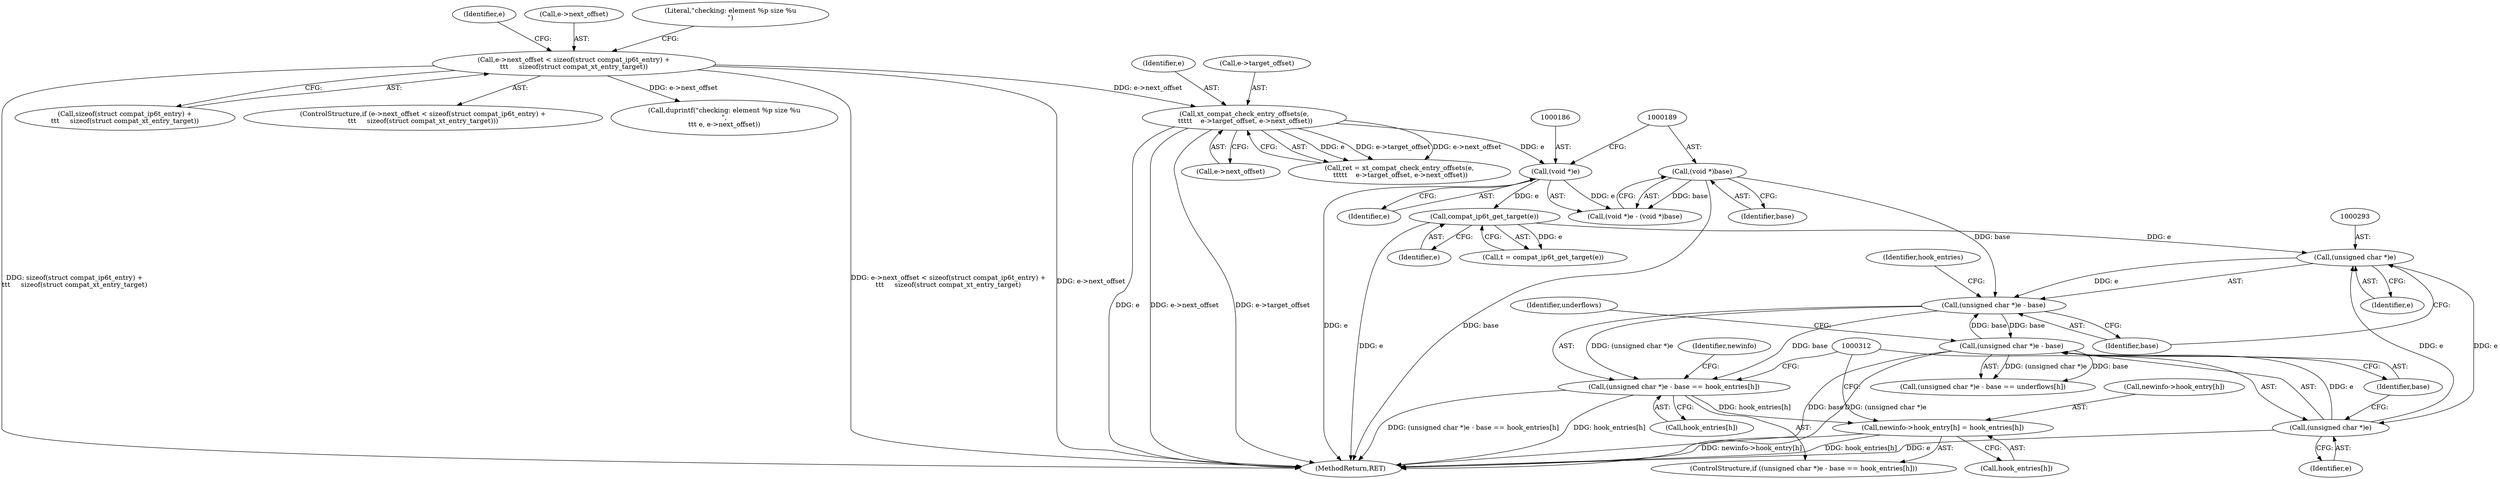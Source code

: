 digraph "0_linux_ce683e5f9d045e5d67d1312a42b359cb2ab2a13c_3@pointer" {
"1000290" [label="(Call,(unsigned char *)e - base == hook_entries[h])"];
"1000291" [label="(Call,(unsigned char *)e - base)"];
"1000292" [label="(Call,(unsigned char *)e)"];
"1000215" [label="(Call,compat_ip6t_get_target(e))"];
"1000185" [label="(Call,(void *)e)"];
"1000163" [label="(Call,xt_compat_check_entry_offsets(e,\n \t\t\t\t\t    e->target_offset, e->next_offset))"];
"1000132" [label="(Call,e->next_offset < sizeof(struct compat_ip6t_entry) +\n\t\t\t     sizeof(struct compat_xt_entry_target))"];
"1000311" [label="(Call,(unsigned char *)e)"];
"1000188" [label="(Call,(void *)base)"];
"1000310" [label="(Call,(unsigned char *)e - base)"];
"1000299" [label="(Call,newinfo->hook_entry[h] = hook_entries[h])"];
"1000296" [label="(Call,hook_entries[h])"];
"1000294" [label="(Identifier,e)"];
"1000142" [label="(Call,duprintf(\"checking: element %p size %u\n\",\n\t\t\t e, e->next_offset))"];
"1000314" [label="(Identifier,base)"];
"1000168" [label="(Call,e->next_offset)"];
"1000156" [label="(Identifier,e)"];
"1000316" [label="(Identifier,underflows)"];
"1000163" [label="(Call,xt_compat_check_entry_offsets(e,\n \t\t\t\t\t    e->target_offset, e->next_offset))"];
"1000375" [label="(MethodReturn,RET)"];
"1000136" [label="(Call,sizeof(struct compat_ip6t_entry) +\n\t\t\t     sizeof(struct compat_xt_entry_target))"];
"1000161" [label="(Call,ret = xt_compat_check_entry_offsets(e,\n \t\t\t\t\t    e->target_offset, e->next_offset))"];
"1000300" [label="(Call,newinfo->hook_entry[h])"];
"1000216" [label="(Identifier,e)"];
"1000164" [label="(Identifier,e)"];
"1000311" [label="(Call,(unsigned char *)e)"];
"1000310" [label="(Call,(unsigned char *)e - base)"];
"1000185" [label="(Call,(void *)e)"];
"1000165" [label="(Call,e->target_offset)"];
"1000290" [label="(Call,(unsigned char *)e - base == hook_entries[h])"];
"1000131" [label="(ControlStructure,if (e->next_offset < sizeof(struct compat_ip6t_entry) +\n\t\t\t     sizeof(struct compat_xt_entry_target)))"];
"1000133" [label="(Call,e->next_offset)"];
"1000297" [label="(Identifier,hook_entries)"];
"1000309" [label="(Call,(unsigned char *)e - base == underflows[h])"];
"1000313" [label="(Identifier,e)"];
"1000184" [label="(Call,(void *)e - (void *)base)"];
"1000305" [label="(Call,hook_entries[h])"];
"1000187" [label="(Identifier,e)"];
"1000292" [label="(Call,(unsigned char *)e)"];
"1000132" [label="(Call,e->next_offset < sizeof(struct compat_ip6t_entry) +\n\t\t\t     sizeof(struct compat_xt_entry_target))"];
"1000295" [label="(Identifier,base)"];
"1000289" [label="(ControlStructure,if ((unsigned char *)e - base == hook_entries[h]))"];
"1000188" [label="(Call,(void *)base)"];
"1000143" [label="(Literal,\"checking: element %p size %u\n\")"];
"1000302" [label="(Identifier,newinfo)"];
"1000299" [label="(Call,newinfo->hook_entry[h] = hook_entries[h])"];
"1000291" [label="(Call,(unsigned char *)e - base)"];
"1000213" [label="(Call,t = compat_ip6t_get_target(e))"];
"1000190" [label="(Identifier,base)"];
"1000215" [label="(Call,compat_ip6t_get_target(e))"];
"1000290" -> "1000289"  [label="AST: "];
"1000290" -> "1000296"  [label="CFG: "];
"1000291" -> "1000290"  [label="AST: "];
"1000296" -> "1000290"  [label="AST: "];
"1000302" -> "1000290"  [label="CFG: "];
"1000312" -> "1000290"  [label="CFG: "];
"1000290" -> "1000375"  [label="DDG: (unsigned char *)e - base == hook_entries[h]"];
"1000290" -> "1000375"  [label="DDG: hook_entries[h]"];
"1000291" -> "1000290"  [label="DDG: (unsigned char *)e"];
"1000291" -> "1000290"  [label="DDG: base"];
"1000290" -> "1000299"  [label="DDG: hook_entries[h]"];
"1000291" -> "1000295"  [label="CFG: "];
"1000292" -> "1000291"  [label="AST: "];
"1000295" -> "1000291"  [label="AST: "];
"1000297" -> "1000291"  [label="CFG: "];
"1000292" -> "1000291"  [label="DDG: e"];
"1000188" -> "1000291"  [label="DDG: base"];
"1000310" -> "1000291"  [label="DDG: base"];
"1000291" -> "1000310"  [label="DDG: base"];
"1000292" -> "1000294"  [label="CFG: "];
"1000293" -> "1000292"  [label="AST: "];
"1000294" -> "1000292"  [label="AST: "];
"1000295" -> "1000292"  [label="CFG: "];
"1000215" -> "1000292"  [label="DDG: e"];
"1000311" -> "1000292"  [label="DDG: e"];
"1000292" -> "1000311"  [label="DDG: e"];
"1000215" -> "1000213"  [label="AST: "];
"1000215" -> "1000216"  [label="CFG: "];
"1000216" -> "1000215"  [label="AST: "];
"1000213" -> "1000215"  [label="CFG: "];
"1000215" -> "1000375"  [label="DDG: e"];
"1000215" -> "1000213"  [label="DDG: e"];
"1000185" -> "1000215"  [label="DDG: e"];
"1000185" -> "1000184"  [label="AST: "];
"1000185" -> "1000187"  [label="CFG: "];
"1000186" -> "1000185"  [label="AST: "];
"1000187" -> "1000185"  [label="AST: "];
"1000189" -> "1000185"  [label="CFG: "];
"1000185" -> "1000375"  [label="DDG: e"];
"1000185" -> "1000184"  [label="DDG: e"];
"1000163" -> "1000185"  [label="DDG: e"];
"1000163" -> "1000161"  [label="AST: "];
"1000163" -> "1000168"  [label="CFG: "];
"1000164" -> "1000163"  [label="AST: "];
"1000165" -> "1000163"  [label="AST: "];
"1000168" -> "1000163"  [label="AST: "];
"1000161" -> "1000163"  [label="CFG: "];
"1000163" -> "1000375"  [label="DDG: e"];
"1000163" -> "1000375"  [label="DDG: e->next_offset"];
"1000163" -> "1000375"  [label="DDG: e->target_offset"];
"1000163" -> "1000161"  [label="DDG: e"];
"1000163" -> "1000161"  [label="DDG: e->target_offset"];
"1000163" -> "1000161"  [label="DDG: e->next_offset"];
"1000132" -> "1000163"  [label="DDG: e->next_offset"];
"1000132" -> "1000131"  [label="AST: "];
"1000132" -> "1000136"  [label="CFG: "];
"1000133" -> "1000132"  [label="AST: "];
"1000136" -> "1000132"  [label="AST: "];
"1000143" -> "1000132"  [label="CFG: "];
"1000156" -> "1000132"  [label="CFG: "];
"1000132" -> "1000375"  [label="DDG: e->next_offset < sizeof(struct compat_ip6t_entry) +\n\t\t\t     sizeof(struct compat_xt_entry_target)"];
"1000132" -> "1000375"  [label="DDG: e->next_offset"];
"1000132" -> "1000375"  [label="DDG: sizeof(struct compat_ip6t_entry) +\n\t\t\t     sizeof(struct compat_xt_entry_target)"];
"1000132" -> "1000142"  [label="DDG: e->next_offset"];
"1000311" -> "1000310"  [label="AST: "];
"1000311" -> "1000313"  [label="CFG: "];
"1000312" -> "1000311"  [label="AST: "];
"1000313" -> "1000311"  [label="AST: "];
"1000314" -> "1000311"  [label="CFG: "];
"1000311" -> "1000375"  [label="DDG: e"];
"1000311" -> "1000310"  [label="DDG: e"];
"1000188" -> "1000184"  [label="AST: "];
"1000188" -> "1000190"  [label="CFG: "];
"1000189" -> "1000188"  [label="AST: "];
"1000190" -> "1000188"  [label="AST: "];
"1000184" -> "1000188"  [label="CFG: "];
"1000188" -> "1000375"  [label="DDG: base"];
"1000188" -> "1000184"  [label="DDG: base"];
"1000310" -> "1000309"  [label="AST: "];
"1000310" -> "1000314"  [label="CFG: "];
"1000314" -> "1000310"  [label="AST: "];
"1000316" -> "1000310"  [label="CFG: "];
"1000310" -> "1000375"  [label="DDG: (unsigned char *)e"];
"1000310" -> "1000375"  [label="DDG: base"];
"1000310" -> "1000309"  [label="DDG: (unsigned char *)e"];
"1000310" -> "1000309"  [label="DDG: base"];
"1000299" -> "1000289"  [label="AST: "];
"1000299" -> "1000305"  [label="CFG: "];
"1000300" -> "1000299"  [label="AST: "];
"1000305" -> "1000299"  [label="AST: "];
"1000312" -> "1000299"  [label="CFG: "];
"1000299" -> "1000375"  [label="DDG: hook_entries[h]"];
"1000299" -> "1000375"  [label="DDG: newinfo->hook_entry[h]"];
}
